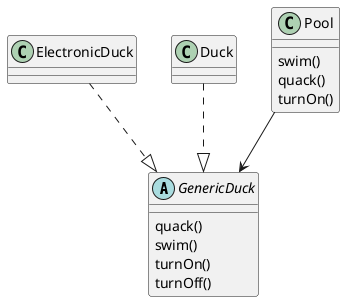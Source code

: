 @startuml
abstract Class GenericDuck 
GenericDuck : quack()
GenericDuck : swim()
GenericDuck : turnOn()
GenericDuck : turnOff()
Class ElectronicDuck
Class Duck
Class Pool 
Pool : swim()
Pool : quack()
Pool : turnOn()

Duck ..|> GenericDuck
ElectronicDuck ..|> GenericDuck
Pool --> GenericDuck

@enduml